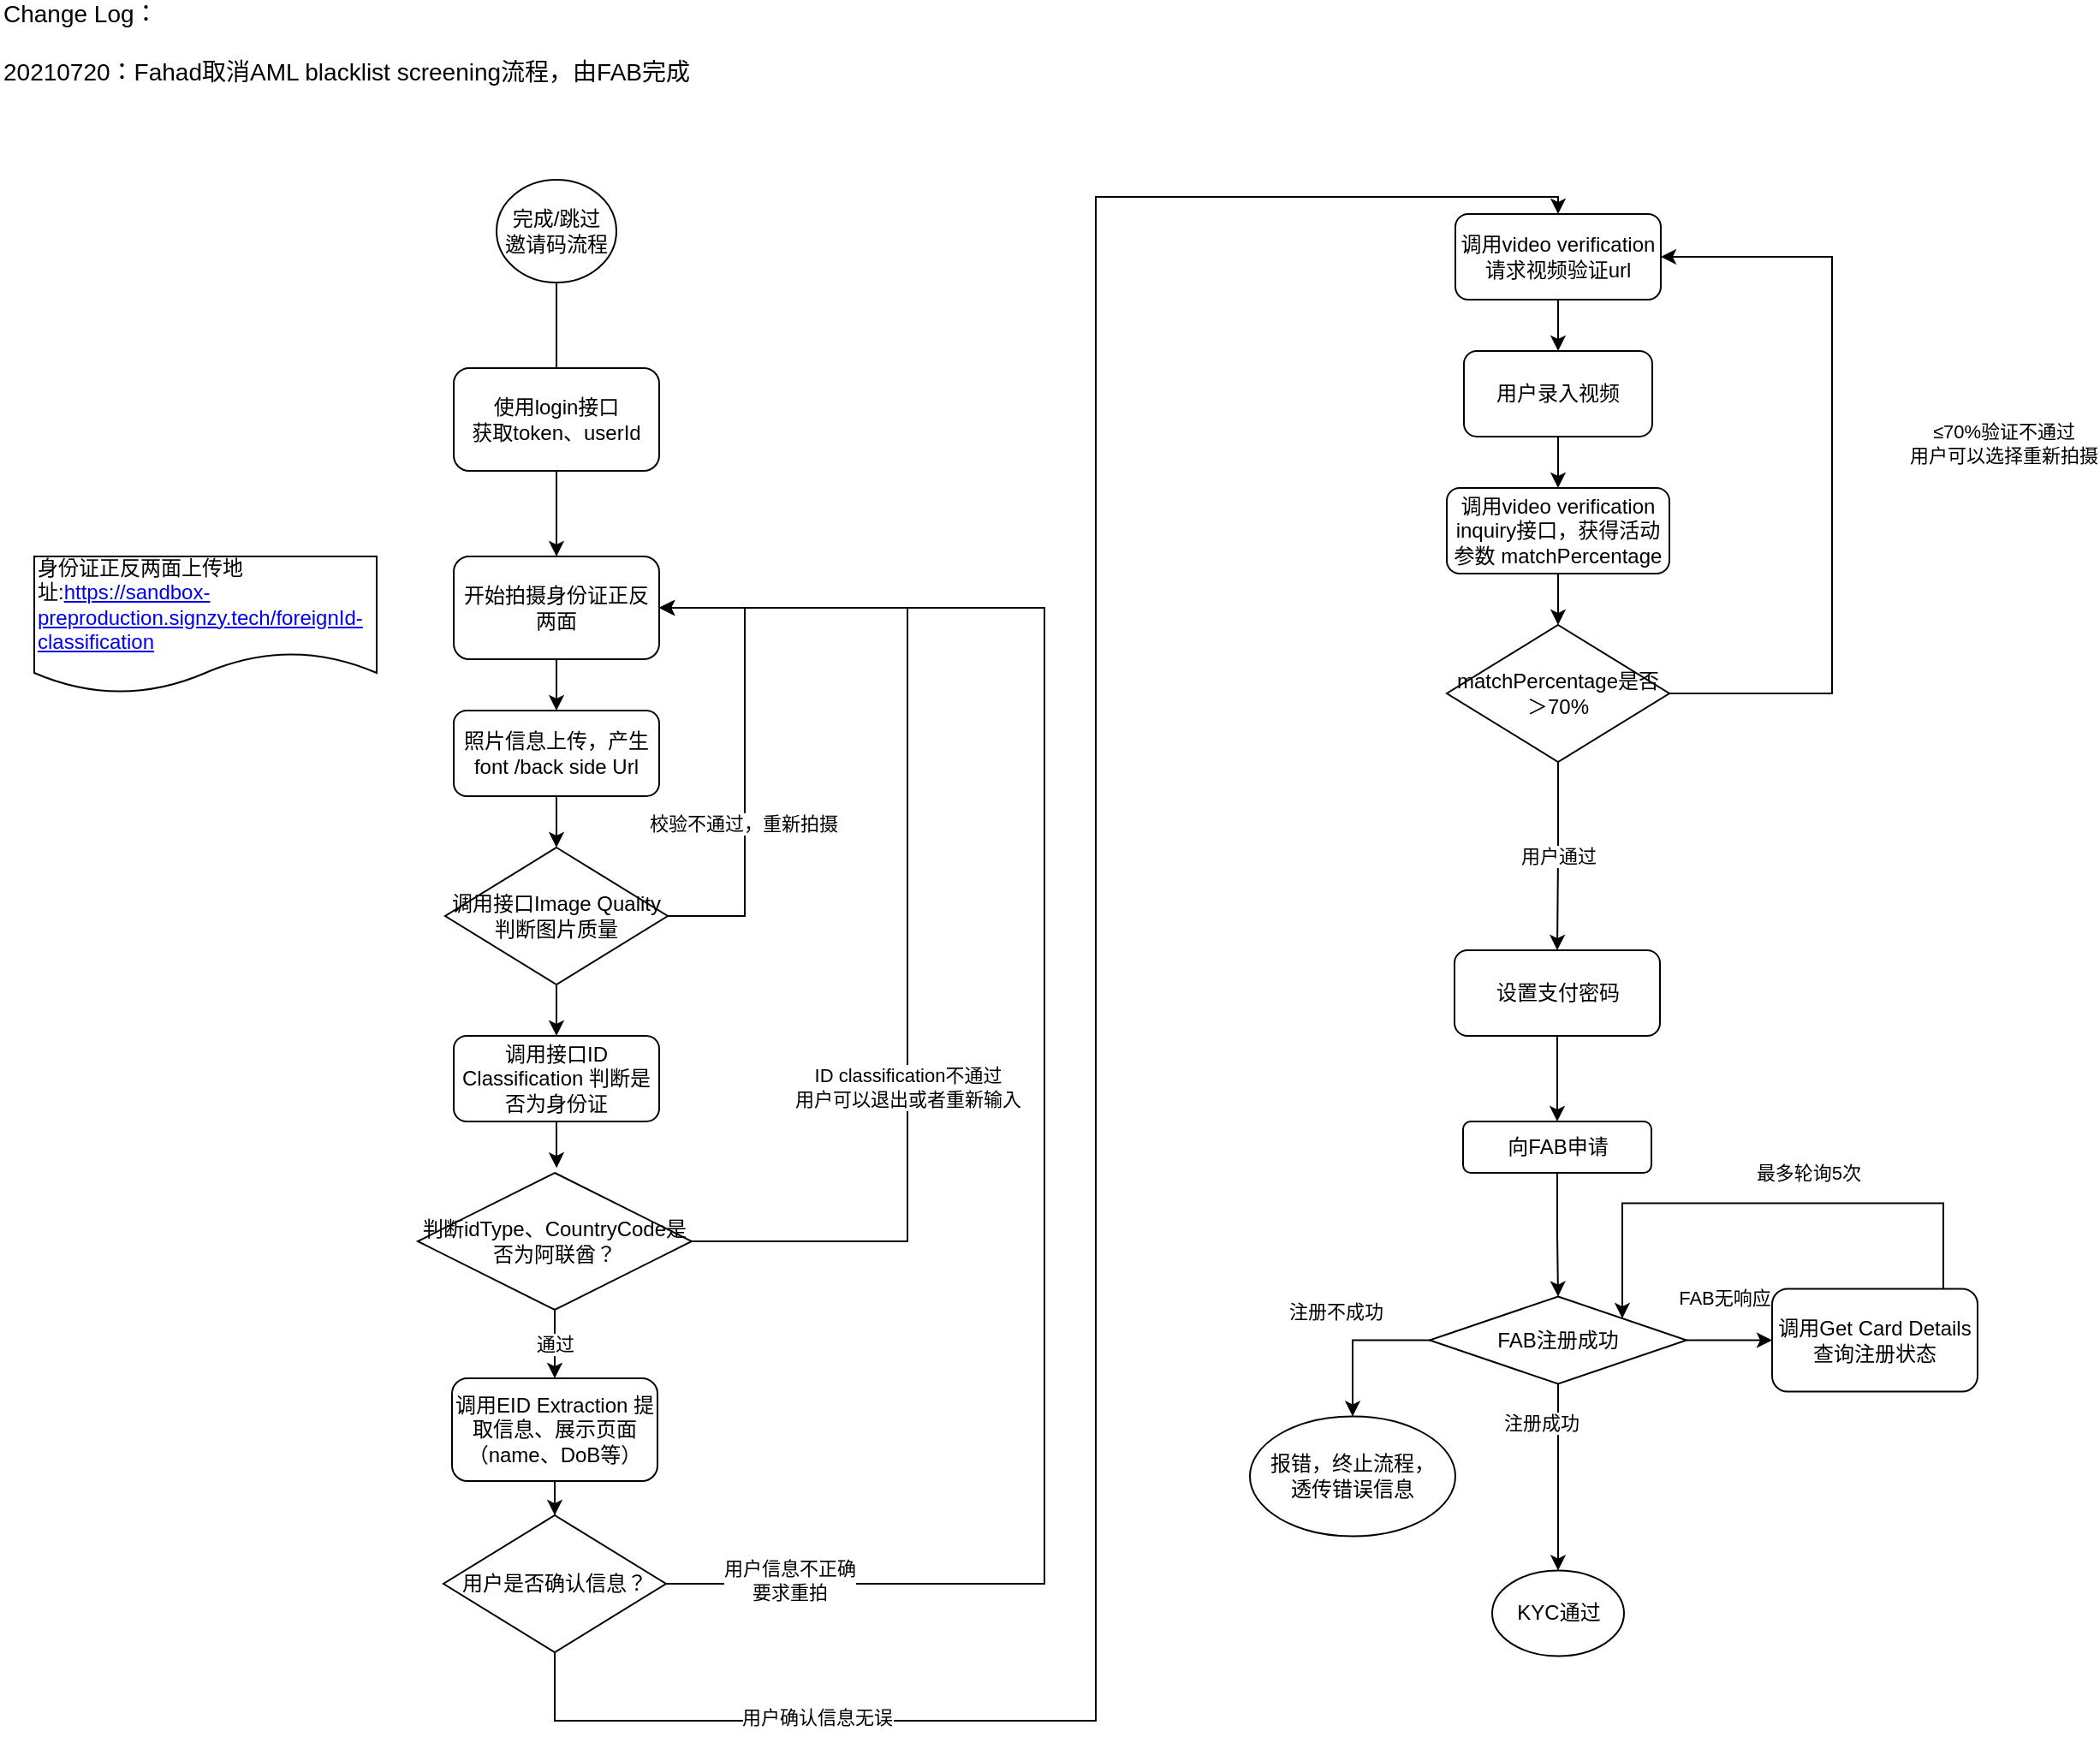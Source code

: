 <mxfile version="14.9.0" type="github">
  <diagram id="m5OsKufubtWg9PYXpigb" name="Page-1">
    <mxGraphModel dx="1685" dy="1578" grid="1" gridSize="10" guides="1" tooltips="1" connect="1" arrows="1" fold="1" page="1" pageScale="1" pageWidth="827" pageHeight="1169" math="0" shadow="0">
      <root>
        <mxCell id="0" />
        <mxCell id="1" parent="0" />
        <mxCell id="aSY6GiX8y2zgrVZKX64a-7" style="edgeStyle=orthogonalEdgeStyle;rounded=0;orthogonalLoop=1;jettySize=auto;html=1;entryX=0.5;entryY=0;entryDx=0;entryDy=0;" parent="1" source="aSY6GiX8y2zgrVZKX64a-1" target="aSY6GiX8y2zgrVZKX64a-5" edge="1">
          <mxGeometry relative="1" as="geometry" />
        </mxCell>
        <mxCell id="aSY6GiX8y2zgrVZKX64a-1" value="开始拍摄身份证正反两面" style="rounded=1;whiteSpace=wrap;html=1;" parent="1" vertex="1">
          <mxGeometry x="175" y="320" width="120" height="60" as="geometry" />
        </mxCell>
        <mxCell id="aSY6GiX8y2zgrVZKX64a-6" style="edgeStyle=orthogonalEdgeStyle;rounded=0;orthogonalLoop=1;jettySize=auto;html=1;startArrow=none;" parent="1" source="-PtaE-Mu1wmv-w4eBili-2" target="aSY6GiX8y2zgrVZKX64a-1" edge="1">
          <mxGeometry relative="1" as="geometry" />
        </mxCell>
        <mxCell id="aSY6GiX8y2zgrVZKX64a-2" value="完成/跳过&lt;br&gt;邀请码流程" style="ellipse;whiteSpace=wrap;html=1;" parent="1" vertex="1">
          <mxGeometry x="200" y="100" width="70" height="60" as="geometry" />
        </mxCell>
        <mxCell id="aSY6GiX8y2zgrVZKX64a-9" style="edgeStyle=orthogonalEdgeStyle;rounded=0;orthogonalLoop=1;jettySize=auto;html=1;entryX=1;entryY=0.5;entryDx=0;entryDy=0;" parent="1" source="aSY6GiX8y2zgrVZKX64a-4" target="aSY6GiX8y2zgrVZKX64a-1" edge="1">
          <mxGeometry relative="1" as="geometry">
            <Array as="points">
              <mxPoint x="345" y="530" />
              <mxPoint x="345" y="350" />
            </Array>
          </mxGeometry>
        </mxCell>
        <mxCell id="aSY6GiX8y2zgrVZKX64a-10" value="校验不通过，重新拍摄" style="edgeLabel;html=1;align=center;verticalAlign=middle;resizable=0;points=[];" parent="aSY6GiX8y2zgrVZKX64a-9" vertex="1" connectable="0">
          <mxGeometry x="-0.244" y="1" relative="1" as="geometry">
            <mxPoint y="5" as="offset" />
          </mxGeometry>
        </mxCell>
        <mxCell id="aSY6GiX8y2zgrVZKX64a-14" style="edgeStyle=orthogonalEdgeStyle;rounded=0;orthogonalLoop=1;jettySize=auto;html=1;entryX=0.5;entryY=0;entryDx=0;entryDy=0;" parent="1" source="aSY6GiX8y2zgrVZKX64a-4" target="aSY6GiX8y2zgrVZKX64a-11" edge="1">
          <mxGeometry relative="1" as="geometry" />
        </mxCell>
        <mxCell id="aSY6GiX8y2zgrVZKX64a-4" value="调用接口Image Quality&lt;br&gt;判断图片质量" style="rhombus;whiteSpace=wrap;html=1;" parent="1" vertex="1">
          <mxGeometry x="170" y="490" width="130" height="80" as="geometry" />
        </mxCell>
        <mxCell id="aSY6GiX8y2zgrVZKX64a-8" style="edgeStyle=orthogonalEdgeStyle;rounded=0;orthogonalLoop=1;jettySize=auto;html=1;entryX=0.5;entryY=0;entryDx=0;entryDy=0;" parent="1" source="aSY6GiX8y2zgrVZKX64a-5" target="aSY6GiX8y2zgrVZKX64a-4" edge="1">
          <mxGeometry relative="1" as="geometry" />
        </mxCell>
        <mxCell id="aSY6GiX8y2zgrVZKX64a-5" value="照片信息上传，产生font /back side Url" style="rounded=1;whiteSpace=wrap;html=1;" parent="1" vertex="1">
          <mxGeometry x="175" y="410" width="120" height="50" as="geometry" />
        </mxCell>
        <mxCell id="-PtaE-Mu1wmv-w4eBili-6" style="edgeStyle=orthogonalEdgeStyle;rounded=0;orthogonalLoop=1;jettySize=auto;html=1;entryX=0.507;entryY=-0.036;entryDx=0;entryDy=0;entryPerimeter=0;" parent="1" source="aSY6GiX8y2zgrVZKX64a-11" target="-PtaE-Mu1wmv-w4eBili-5" edge="1">
          <mxGeometry relative="1" as="geometry" />
        </mxCell>
        <mxCell id="aSY6GiX8y2zgrVZKX64a-11" value="调用接口ID Classification 判断是否为身份证" style="rounded=1;whiteSpace=wrap;html=1;" parent="1" vertex="1">
          <mxGeometry x="175" y="600" width="120" height="50" as="geometry" />
        </mxCell>
        <mxCell id="-PtaE-Mu1wmv-w4eBili-13" style="edgeStyle=orthogonalEdgeStyle;rounded=0;orthogonalLoop=1;jettySize=auto;html=1;entryX=1;entryY=0.5;entryDx=0;entryDy=0;" parent="1" source="aSY6GiX8y2zgrVZKX64a-13" target="aSY6GiX8y2zgrVZKX64a-1" edge="1">
          <mxGeometry relative="1" as="geometry">
            <Array as="points">
              <mxPoint x="520" y="920" />
              <mxPoint x="520" y="350" />
            </Array>
          </mxGeometry>
        </mxCell>
        <mxCell id="-PtaE-Mu1wmv-w4eBili-14" value="用户信息不正确&lt;br&gt;要求重拍" style="edgeLabel;html=1;align=center;verticalAlign=middle;resizable=0;points=[];" parent="-PtaE-Mu1wmv-w4eBili-13" vertex="1" connectable="0">
          <mxGeometry x="-0.858" y="2" relative="1" as="geometry">
            <mxPoint as="offset" />
          </mxGeometry>
        </mxCell>
        <mxCell id="-PtaE-Mu1wmv-w4eBili-21" style="edgeStyle=orthogonalEdgeStyle;rounded=0;orthogonalLoop=1;jettySize=auto;html=1;entryX=0.5;entryY=0;entryDx=0;entryDy=0;" parent="1" source="aSY6GiX8y2zgrVZKX64a-13" target="-PtaE-Mu1wmv-w4eBili-15" edge="1">
          <mxGeometry relative="1" as="geometry">
            <Array as="points">
              <mxPoint x="234" y="1000" />
              <mxPoint x="550" y="1000" />
              <mxPoint x="550" y="110" />
              <mxPoint x="820" y="110" />
            </Array>
          </mxGeometry>
        </mxCell>
        <mxCell id="-PtaE-Mu1wmv-w4eBili-22" value="用户确认信息无误" style="edgeLabel;html=1;align=center;verticalAlign=middle;resizable=0;points=[];" parent="-PtaE-Mu1wmv-w4eBili-21" vertex="1" connectable="0">
          <mxGeometry x="-0.748" y="2" relative="1" as="geometry">
            <mxPoint as="offset" />
          </mxGeometry>
        </mxCell>
        <mxCell id="aSY6GiX8y2zgrVZKX64a-13" value="用户是否确认信息？" style="rhombus;whiteSpace=wrap;html=1;" parent="1" vertex="1">
          <mxGeometry x="169" y="880" width="130" height="80" as="geometry" />
        </mxCell>
        <mxCell id="aSY6GiX8y2zgrVZKX64a-35" value="用户通过" style="edgeStyle=orthogonalEdgeStyle;rounded=0;orthogonalLoop=1;jettySize=auto;html=1;exitX=0.5;exitY=1;exitDx=0;exitDy=0;" parent="1" source="-PtaE-Mu1wmv-w4eBili-20" target="aSY6GiX8y2zgrVZKX64a-34" edge="1">
          <mxGeometry relative="1" as="geometry">
            <mxPoint x="694.5" y="600" as="sourcePoint" />
          </mxGeometry>
        </mxCell>
        <mxCell id="aSY6GiX8y2zgrVZKX64a-31" value="报错，终止流程，&lt;br&gt;透传错误信息" style="ellipse;whiteSpace=wrap;html=1;" parent="1" vertex="1">
          <mxGeometry x="640" y="822.25" width="120" height="70" as="geometry" />
        </mxCell>
        <mxCell id="aSY6GiX8y2zgrVZKX64a-37" style="edgeStyle=orthogonalEdgeStyle;rounded=0;orthogonalLoop=1;jettySize=auto;html=1;" parent="1" source="aSY6GiX8y2zgrVZKX64a-34" target="aSY6GiX8y2zgrVZKX64a-36" edge="1">
          <mxGeometry relative="1" as="geometry" />
        </mxCell>
        <mxCell id="aSY6GiX8y2zgrVZKX64a-34" value="设置支付密码" style="rounded=1;whiteSpace=wrap;html=1;" parent="1" vertex="1">
          <mxGeometry x="759.5" y="550" width="120" height="50" as="geometry" />
        </mxCell>
        <mxCell id="aSY6GiX8y2zgrVZKX64a-39" style="edgeStyle=orthogonalEdgeStyle;rounded=0;orthogonalLoop=1;jettySize=auto;html=1;entryX=0.5;entryY=0;entryDx=0;entryDy=0;" parent="1" source="aSY6GiX8y2zgrVZKX64a-36" target="aSY6GiX8y2zgrVZKX64a-38" edge="1">
          <mxGeometry relative="1" as="geometry" />
        </mxCell>
        <mxCell id="aSY6GiX8y2zgrVZKX64a-36" value="向FAB申请" style="rounded=1;whiteSpace=wrap;html=1;" parent="1" vertex="1">
          <mxGeometry x="764.5" y="650" width="110" height="30" as="geometry" />
        </mxCell>
        <mxCell id="aSY6GiX8y2zgrVZKX64a-43" value="注册成功" style="edgeStyle=orthogonalEdgeStyle;rounded=0;orthogonalLoop=1;jettySize=auto;html=1;entryX=0.5;entryY=0;entryDx=0;entryDy=0;" parent="1" source="aSY6GiX8y2zgrVZKX64a-38" target="aSY6GiX8y2zgrVZKX64a-42" edge="1">
          <mxGeometry x="-0.583" y="-10" relative="1" as="geometry">
            <mxPoint as="offset" />
          </mxGeometry>
        </mxCell>
        <mxCell id="aSY6GiX8y2zgrVZKX64a-44" style="edgeStyle=orthogonalEdgeStyle;rounded=0;orthogonalLoop=1;jettySize=auto;html=1;entryX=0.5;entryY=0;entryDx=0;entryDy=0;" parent="1" source="aSY6GiX8y2zgrVZKX64a-38" target="aSY6GiX8y2zgrVZKX64a-31" edge="1">
          <mxGeometry relative="1" as="geometry">
            <mxPoint x="939.5" y="587.25" as="targetPoint" />
            <Array as="points">
              <mxPoint x="700" y="778.25" />
            </Array>
          </mxGeometry>
        </mxCell>
        <mxCell id="aSY6GiX8y2zgrVZKX64a-45" value="注册不成功" style="edgeLabel;html=1;align=center;verticalAlign=middle;resizable=0;points=[];" parent="aSY6GiX8y2zgrVZKX64a-44" vertex="1" connectable="0">
          <mxGeometry x="-0.828" y="-1" relative="1" as="geometry">
            <mxPoint x="-48" y="-16" as="offset" />
          </mxGeometry>
        </mxCell>
        <mxCell id="XooyULAbquvMzC7Yg5_C-3" value="FAB无响应" style="edgeStyle=orthogonalEdgeStyle;rounded=0;orthogonalLoop=1;jettySize=auto;html=1;" edge="1" parent="1" source="aSY6GiX8y2zgrVZKX64a-38" target="XooyULAbquvMzC7Yg5_C-2">
          <mxGeometry x="-0.143" y="26" relative="1" as="geometry">
            <mxPoint y="1" as="offset" />
          </mxGeometry>
        </mxCell>
        <mxCell id="aSY6GiX8y2zgrVZKX64a-38" value="FAB注册成功" style="rhombus;whiteSpace=wrap;html=1;" parent="1" vertex="1">
          <mxGeometry x="745" y="752.25" width="150" height="51" as="geometry" />
        </mxCell>
        <mxCell id="aSY6GiX8y2zgrVZKX64a-42" value="KYC通过" style="ellipse;whiteSpace=wrap;html=1;" parent="1" vertex="1">
          <mxGeometry x="781.5" y="912.25" width="77" height="50" as="geometry" />
        </mxCell>
        <mxCell id="-PtaE-Mu1wmv-w4eBili-2" value="使用login接口&lt;br&gt;获取token、userId" style="rounded=1;whiteSpace=wrap;html=1;" parent="1" vertex="1">
          <mxGeometry x="175" y="210" width="120" height="60" as="geometry" />
        </mxCell>
        <mxCell id="-PtaE-Mu1wmv-w4eBili-3" value="" style="edgeStyle=orthogonalEdgeStyle;rounded=0;orthogonalLoop=1;jettySize=auto;html=1;endArrow=none;" parent="1" source="aSY6GiX8y2zgrVZKX64a-2" target="-PtaE-Mu1wmv-w4eBili-2" edge="1">
          <mxGeometry relative="1" as="geometry">
            <mxPoint x="250.0" y="100.0" as="sourcePoint" />
            <mxPoint x="235.0" y="320" as="targetPoint" />
          </mxGeometry>
        </mxCell>
        <mxCell id="-PtaE-Mu1wmv-w4eBili-4" value="身份证正反两面上传地址:&lt;a href=&quot;https://sandbox-preproduction.signzy.tech/foreignId-classification&quot;&gt;https://sandbox-preproduction.signzy.tech/foreignId-classification&lt;/a&gt;" style="shape=document;whiteSpace=wrap;html=1;boundedLbl=1;align=left;" parent="1" vertex="1">
          <mxGeometry x="-70" y="320" width="200" height="80" as="geometry" />
        </mxCell>
        <mxCell id="-PtaE-Mu1wmv-w4eBili-7" style="edgeStyle=orthogonalEdgeStyle;rounded=0;orthogonalLoop=1;jettySize=auto;html=1;entryX=1;entryY=0.5;entryDx=0;entryDy=0;" parent="1" source="-PtaE-Mu1wmv-w4eBili-5" target="aSY6GiX8y2zgrVZKX64a-1" edge="1">
          <mxGeometry relative="1" as="geometry">
            <Array as="points">
              <mxPoint x="440" y="720" />
              <mxPoint x="440" y="350" />
            </Array>
          </mxGeometry>
        </mxCell>
        <mxCell id="-PtaE-Mu1wmv-w4eBili-8" value="ID classification不通过&lt;br&gt;用户可以退出或者重新输入" style="edgeLabel;html=1;align=center;verticalAlign=middle;resizable=0;points=[];" parent="-PtaE-Mu1wmv-w4eBili-7" vertex="1" connectable="0">
          <mxGeometry x="-0.325" relative="1" as="geometry">
            <mxPoint as="offset" />
          </mxGeometry>
        </mxCell>
        <mxCell id="-PtaE-Mu1wmv-w4eBili-11" value="通过" style="edgeStyle=orthogonalEdgeStyle;rounded=0;orthogonalLoop=1;jettySize=auto;html=1;entryX=0.5;entryY=0;entryDx=0;entryDy=0;" parent="1" source="-PtaE-Mu1wmv-w4eBili-5" target="-PtaE-Mu1wmv-w4eBili-10" edge="1">
          <mxGeometry relative="1" as="geometry" />
        </mxCell>
        <mxCell id="-PtaE-Mu1wmv-w4eBili-5" value="判断idType、CountryCode是否为阿联酋？" style="rhombus;whiteSpace=wrap;html=1;align=center;" parent="1" vertex="1">
          <mxGeometry x="154" y="680" width="160" height="80" as="geometry" />
        </mxCell>
        <mxCell id="-PtaE-Mu1wmv-w4eBili-12" style="edgeStyle=orthogonalEdgeStyle;rounded=0;orthogonalLoop=1;jettySize=auto;html=1;entryX=0.5;entryY=0;entryDx=0;entryDy=0;" parent="1" source="-PtaE-Mu1wmv-w4eBili-10" target="aSY6GiX8y2zgrVZKX64a-13" edge="1">
          <mxGeometry relative="1" as="geometry" />
        </mxCell>
        <mxCell id="-PtaE-Mu1wmv-w4eBili-10" value="调用EID Extraction 提取信息、展示页面（name、DoB等）" style="rounded=1;whiteSpace=wrap;html=1;align=center;" parent="1" vertex="1">
          <mxGeometry x="174" y="800" width="120" height="60" as="geometry" />
        </mxCell>
        <mxCell id="-PtaE-Mu1wmv-w4eBili-18" style="edgeStyle=orthogonalEdgeStyle;rounded=0;orthogonalLoop=1;jettySize=auto;html=1;" parent="1" source="-PtaE-Mu1wmv-w4eBili-15" target="-PtaE-Mu1wmv-w4eBili-16" edge="1">
          <mxGeometry relative="1" as="geometry" />
        </mxCell>
        <mxCell id="-PtaE-Mu1wmv-w4eBili-15" value="调用video verification&lt;br&gt;请求视频验证url" style="rounded=1;whiteSpace=wrap;html=1;" parent="1" vertex="1">
          <mxGeometry x="760" y="120" width="120" height="50" as="geometry" />
        </mxCell>
        <mxCell id="-PtaE-Mu1wmv-w4eBili-19" style="edgeStyle=orthogonalEdgeStyle;rounded=0;orthogonalLoop=1;jettySize=auto;html=1;entryX=0.5;entryY=0;entryDx=0;entryDy=0;" parent="1" source="-PtaE-Mu1wmv-w4eBili-16" target="-PtaE-Mu1wmv-w4eBili-17" edge="1">
          <mxGeometry relative="1" as="geometry" />
        </mxCell>
        <mxCell id="-PtaE-Mu1wmv-w4eBili-16" value="用户录入视频" style="rounded=1;whiteSpace=wrap;html=1;align=center;" parent="1" vertex="1">
          <mxGeometry x="765" y="200" width="110" height="50" as="geometry" />
        </mxCell>
        <mxCell id="-PtaE-Mu1wmv-w4eBili-23" style="edgeStyle=orthogonalEdgeStyle;rounded=0;orthogonalLoop=1;jettySize=auto;html=1;entryX=0.5;entryY=0;entryDx=0;entryDy=0;" parent="1" source="-PtaE-Mu1wmv-w4eBili-17" target="-PtaE-Mu1wmv-w4eBili-20" edge="1">
          <mxGeometry relative="1" as="geometry" />
        </mxCell>
        <mxCell id="-PtaE-Mu1wmv-w4eBili-17" value="调用video verification inquiry接口，获得活动参数 matchPercentage" style="rounded=1;whiteSpace=wrap;html=1;align=center;" parent="1" vertex="1">
          <mxGeometry x="755" y="280" width="130" height="50" as="geometry" />
        </mxCell>
        <mxCell id="-PtaE-Mu1wmv-w4eBili-24" style="edgeStyle=orthogonalEdgeStyle;rounded=0;orthogonalLoop=1;jettySize=auto;html=1;entryX=1;entryY=0.5;entryDx=0;entryDy=0;" parent="1" source="-PtaE-Mu1wmv-w4eBili-20" target="-PtaE-Mu1wmv-w4eBili-15" edge="1">
          <mxGeometry relative="1" as="geometry">
            <Array as="points">
              <mxPoint x="980" y="400" />
              <mxPoint x="980" y="145" />
            </Array>
          </mxGeometry>
        </mxCell>
        <mxCell id="-PtaE-Mu1wmv-w4eBili-25" value="≤70%验证不通过&lt;br&gt;用户可以选择重新拍摄" style="edgeLabel;html=1;align=center;verticalAlign=middle;resizable=0;points=[];" parent="-PtaE-Mu1wmv-w4eBili-24" vertex="1" connectable="0">
          <mxGeometry x="0.051" y="-3" relative="1" as="geometry">
            <mxPoint x="97" y="-5" as="offset" />
          </mxGeometry>
        </mxCell>
        <mxCell id="-PtaE-Mu1wmv-w4eBili-20" value="matchPercentage是否＞70%" style="rhombus;whiteSpace=wrap;html=1;" parent="1" vertex="1">
          <mxGeometry x="755" y="360" width="130" height="80" as="geometry" />
        </mxCell>
        <mxCell id="XooyULAbquvMzC7Yg5_C-5" style="edgeStyle=orthogonalEdgeStyle;rounded=0;orthogonalLoop=1;jettySize=auto;html=1;entryX=1;entryY=0;entryDx=0;entryDy=0;" edge="1" parent="1" source="XooyULAbquvMzC7Yg5_C-2" target="aSY6GiX8y2zgrVZKX64a-38">
          <mxGeometry relative="1" as="geometry">
            <mxPoint x="1045" y="777.75" as="targetPoint" />
            <Array as="points">
              <mxPoint x="1045" y="697.75" />
              <mxPoint x="858" y="697.75" />
            </Array>
          </mxGeometry>
        </mxCell>
        <mxCell id="XooyULAbquvMzC7Yg5_C-8" value="最多轮询5次" style="edgeLabel;html=1;align=center;verticalAlign=middle;resizable=0;points=[];" vertex="1" connectable="0" parent="XooyULAbquvMzC7Yg5_C-5">
          <mxGeometry x="-0.155" y="4" relative="1" as="geometry">
            <mxPoint y="-22" as="offset" />
          </mxGeometry>
        </mxCell>
        <mxCell id="XooyULAbquvMzC7Yg5_C-2" value="调用Get Card Details&lt;br&gt;查询注册状态" style="rounded=1;whiteSpace=wrap;html=1;" vertex="1" parent="1">
          <mxGeometry x="945" y="747.75" width="120" height="60" as="geometry" />
        </mxCell>
        <mxCell id="XooyULAbquvMzC7Yg5_C-9" value="&lt;font style=&quot;font-size: 14px&quot;&gt;&lt;span&gt;Change Log：&lt;br&gt;&lt;/span&gt;&lt;br&gt;&lt;div&gt;&lt;span&gt;20210720：&lt;/span&gt;&lt;font style=&quot;font-size: 14px&quot;&gt;Fahad取消AML blacklist screening流程，由FAB完成&lt;/font&gt;&lt;/div&gt;&lt;/font&gt;" style="text;html=1;strokeColor=none;fillColor=none;align=left;verticalAlign=middle;whiteSpace=wrap;rounded=0;" vertex="1" parent="1">
          <mxGeometry x="-90" y="10" width="450" height="20" as="geometry" />
        </mxCell>
      </root>
    </mxGraphModel>
  </diagram>
</mxfile>
